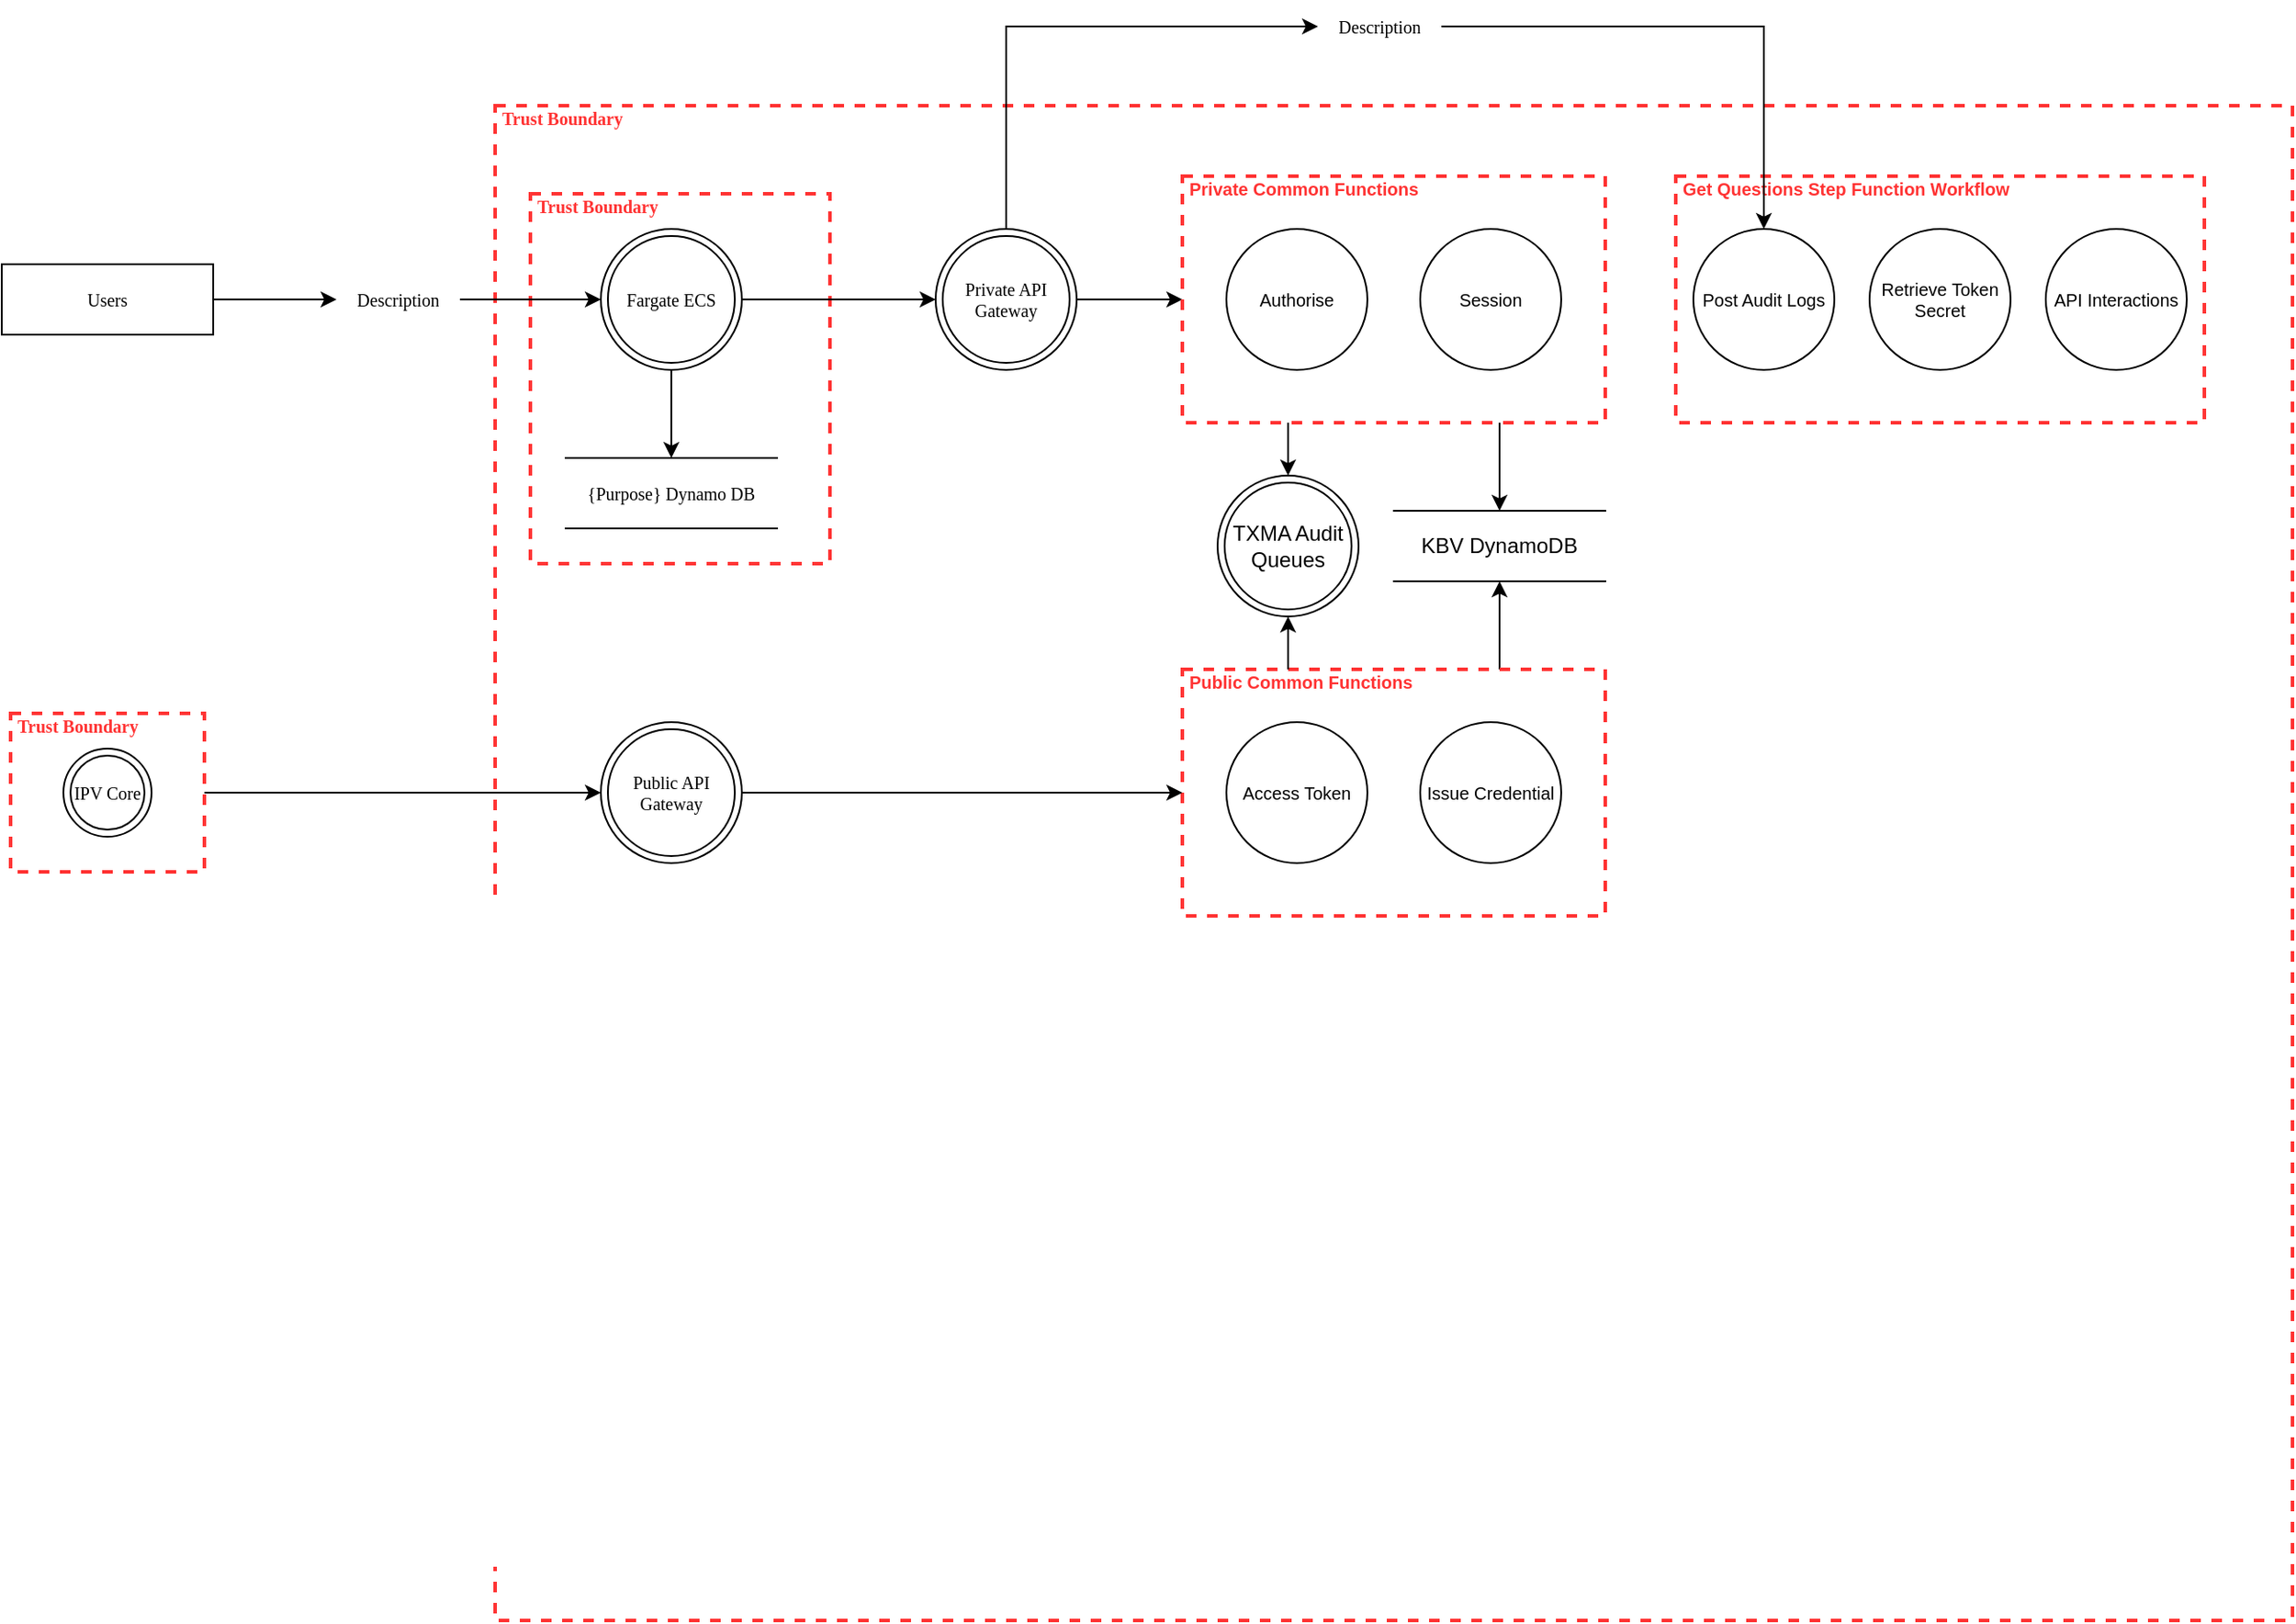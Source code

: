 <mxfile version="22.0.8" type="github">
  <diagram name="Page-1" id="z9mUVyHt2lQAVW82_yQu">
    <mxGraphModel dx="1247" dy="591" grid="1" gridSize="10" guides="1" tooltips="1" connect="1" arrows="1" fold="1" page="1" pageScale="1" pageWidth="827" pageHeight="1169" math="0" shadow="0">
      <root>
        <mxCell id="0" />
        <mxCell id="1" parent="0" />
        <mxCell id="Jy_a5hXC8znkebbUCEHY-8" value="Trust Boundary" style="html=1;fontColor=#FF3333;fontStyle=1;align=left;verticalAlign=top;spacing=0;labelBorderColor=none;fillColor=none;dashed=1;strokeWidth=2;strokeColor=#FF3333;spacingLeft=4;spacingTop=-3;hachureGap=4;fontFamily=Tahoma;fontSize=10;rounded=0;" vertex="1" parent="1">
          <mxGeometry x="290" y="80" width="1020" height="860" as="geometry" />
        </mxCell>
        <mxCell id="Jy_a5hXC8znkebbUCEHY-13" value="Trust Boundary" style="html=1;fontColor=#FF3333;fontStyle=1;align=left;verticalAlign=top;spacing=0;labelBorderColor=none;fillColor=none;dashed=1;strokeWidth=2;strokeColor=#FF3333;spacingLeft=4;spacingTop=-3;hachureGap=4;fontFamily=Tahoma;fontSize=10;rounded=0;" vertex="1" parent="1">
          <mxGeometry x="310" y="130" width="170" height="210" as="geometry" />
        </mxCell>
        <mxCell id="Jy_a5hXC8znkebbUCEHY-1" value="Users" style="rounded=0;whiteSpace=wrap;html=1;hachureGap=4;fontFamily=Tahoma;fontSize=10;" vertex="1" parent="1">
          <mxGeometry x="10" y="170" width="120" height="40" as="geometry" />
        </mxCell>
        <mxCell id="Jy_a5hXC8znkebbUCEHY-5" value="" style="edgeStyle=orthogonalEdgeStyle;rounded=0;hachureGap=4;orthogonalLoop=1;jettySize=auto;html=1;fontFamily=Tahoma;fontSize=10;" edge="1" parent="1" source="Jy_a5hXC8znkebbUCEHY-2" target="Jy_a5hXC8znkebbUCEHY-4">
          <mxGeometry relative="1" as="geometry" />
        </mxCell>
        <mxCell id="Jy_a5hXC8znkebbUCEHY-2" value="Fargate ECS" style="ellipse;shape=doubleEllipse;whiteSpace=wrap;html=1;aspect=fixed;hachureGap=4;fontFamily=Tahoma;fontSize=10;rounded=0;" vertex="1" parent="1">
          <mxGeometry x="350" y="150" width="80" height="80" as="geometry" />
        </mxCell>
        <mxCell id="Jy_a5hXC8znkebbUCEHY-3" value="" style="endArrow=classic;html=1;fontColor=#FF3333;rounded=0;hachureGap=4;fontFamily=Tahoma;fontSize=10;" edge="1" parent="1" source="Jy_a5hXC8znkebbUCEHY-6" target="Jy_a5hXC8znkebbUCEHY-2">
          <mxGeometry width="50" height="50" relative="1" as="geometry">
            <mxPoint x="80" y="420" as="sourcePoint" />
            <mxPoint x="130" y="370" as="targetPoint" />
          </mxGeometry>
        </mxCell>
        <mxCell id="Jy_a5hXC8znkebbUCEHY-4" value="{Purpose} Dynamo DB" style="shape=partialRectangle;whiteSpace=wrap;html=1;left=0;right=0;fillColor=none;hachureGap=4;fontFamily=Tahoma;fontSize=10;rounded=0;" vertex="1" parent="1">
          <mxGeometry x="330" y="280" width="120" height="40" as="geometry" />
        </mxCell>
        <mxCell id="Jy_a5hXC8znkebbUCEHY-7" value="" style="endArrow=classic;html=1;fontColor=#FF3333;rounded=0;hachureGap=4;fontFamily=Tahoma;fontSize=10;" edge="1" parent="1" source="Jy_a5hXC8znkebbUCEHY-1" target="Jy_a5hXC8znkebbUCEHY-6">
          <mxGeometry width="50" height="50" relative="1" as="geometry">
            <mxPoint x="130" y="190" as="sourcePoint" />
            <mxPoint x="350" y="190" as="targetPoint" />
          </mxGeometry>
        </mxCell>
        <mxCell id="Jy_a5hXC8znkebbUCEHY-6" value="Description" style="text;html=1;strokeColor=none;fillColor=none;align=center;verticalAlign=middle;whiteSpace=wrap;overflow=hidden;fontSize=10;fontFamily=Tahoma;rounded=0;" vertex="1" parent="1">
          <mxGeometry x="200" y="175" width="70" height="30" as="geometry" />
        </mxCell>
        <mxCell id="Jy_a5hXC8znkebbUCEHY-9" value="Public API Gateway" style="ellipse;shape=doubleEllipse;whiteSpace=wrap;html=1;aspect=fixed;hachureGap=4;fontFamily=Tahoma;fontSize=10;rounded=0;" vertex="1" parent="1">
          <mxGeometry x="350" y="430" width="80" height="80" as="geometry" />
        </mxCell>
        <mxCell id="Jy_a5hXC8znkebbUCEHY-12" value="" style="rounded=0;hachureGap=4;orthogonalLoop=1;jettySize=auto;html=1;fontFamily=Tahoma;fontSize=10;" edge="1" parent="1" source="Jy_a5hXC8znkebbUCEHY-10" target="Jy_a5hXC8znkebbUCEHY-9">
          <mxGeometry relative="1" as="geometry">
            <mxPoint x="250" y="421" as="targetPoint" />
          </mxGeometry>
        </mxCell>
        <mxCell id="Jy_a5hXC8znkebbUCEHY-10" value="Trust Boundary" style="html=1;fontColor=#FF3333;fontStyle=1;align=left;verticalAlign=top;spacing=0;labelBorderColor=none;fillColor=none;dashed=1;strokeWidth=2;strokeColor=#FF3333;spacingLeft=4;spacingTop=-3;hachureGap=4;fontFamily=Tahoma;fontSize=10;rounded=0;" vertex="1" parent="1">
          <mxGeometry x="15" y="425" width="110" height="90" as="geometry" />
        </mxCell>
        <mxCell id="Jy_a5hXC8znkebbUCEHY-11" value="IPV Core" style="ellipse;shape=doubleEllipse;whiteSpace=wrap;html=1;aspect=fixed;hachureGap=4;fontFamily=Tahoma;fontSize=10;rounded=0;" vertex="1" parent="1">
          <mxGeometry x="45" y="445" width="50" height="50" as="geometry" />
        </mxCell>
        <mxCell id="Jy_a5hXC8znkebbUCEHY-19" value="" style="edgeStyle=orthogonalEdgeStyle;rounded=0;orthogonalLoop=1;jettySize=auto;html=1;entryX=0;entryY=0.5;entryDx=0;entryDy=0;" edge="1" parent="1" source="Jy_a5hXC8znkebbUCEHY-14" target="Jy_a5hXC8znkebbUCEHY-16">
          <mxGeometry relative="1" as="geometry" />
        </mxCell>
        <object label="Private API Gateway" ID="83c4df4c-92b6-4c3d-95a7-eb5b5db67104" id="Jy_a5hXC8znkebbUCEHY-14">
          <mxCell style="ellipse;shape=doubleEllipse;whiteSpace=wrap;html=1;aspect=fixed;hachureGap=4;fontFamily=Tahoma;fontSize=10;rounded=0;" vertex="1" parent="1">
            <mxGeometry x="540" y="150" width="80" height="80" as="geometry" />
          </mxCell>
        </object>
        <mxCell id="Jy_a5hXC8znkebbUCEHY-15" value="" style="endArrow=classic;html=1;fontColor=#FF3333;rounded=0;elbow=vertical;exitX=1;exitY=0.5;exitDx=0;exitDy=0;fontSize=10;" edge="1" parent="1" source="Jy_a5hXC8znkebbUCEHY-2" target="Jy_a5hXC8znkebbUCEHY-14">
          <mxGeometry width="50" height="50" relative="1" as="geometry">
            <mxPoint x="10" y="390" as="sourcePoint" />
            <mxPoint x="60" y="340" as="targetPoint" />
          </mxGeometry>
        </mxCell>
        <mxCell id="Jy_a5hXC8znkebbUCEHY-29" value="" style="edgeStyle=orthogonalEdgeStyle;rounded=0;orthogonalLoop=1;jettySize=auto;html=1;" edge="1" parent="1" source="Jy_a5hXC8znkebbUCEHY-16" target="Jy_a5hXC8znkebbUCEHY-28">
          <mxGeometry relative="1" as="geometry">
            <Array as="points">
              <mxPoint x="860" y="280" />
              <mxPoint x="860" y="280" />
            </Array>
          </mxGeometry>
        </mxCell>
        <mxCell id="Jy_a5hXC8znkebbUCEHY-16" value="Private Common Functions" style="html=1;fontColor=#FF3333;fontStyle=1;align=left;verticalAlign=top;spacing=0;labelBorderColor=none;fillColor=none;dashed=1;strokeWidth=2;strokeColor=#FF3333;spacingLeft=4;spacingTop=-3;fontSize=10;" vertex="1" parent="1">
          <mxGeometry x="680" y="120" width="240" height="140" as="geometry" />
        </mxCell>
        <mxCell id="Jy_a5hXC8znkebbUCEHY-17" value="Authorise" style="ellipse;whiteSpace=wrap;html=1;aspect=fixed;fontSize=10;" vertex="1" parent="1">
          <mxGeometry x="705" y="150" width="80" height="80" as="geometry" />
        </mxCell>
        <mxCell id="Jy_a5hXC8znkebbUCEHY-18" value="Session" style="ellipse;whiteSpace=wrap;html=1;aspect=fixed;fontSize=10;" vertex="1" parent="1">
          <mxGeometry x="815" y="150" width="80" height="80" as="geometry" />
        </mxCell>
        <mxCell id="Jy_a5hXC8znkebbUCEHY-30" value="" style="edgeStyle=orthogonalEdgeStyle;rounded=0;orthogonalLoop=1;jettySize=auto;html=1;" edge="1" parent="1" source="Jy_a5hXC8znkebbUCEHY-21" target="Jy_a5hXC8znkebbUCEHY-28">
          <mxGeometry relative="1" as="geometry">
            <Array as="points">
              <mxPoint x="860" y="370" />
              <mxPoint x="860" y="370" />
            </Array>
          </mxGeometry>
        </mxCell>
        <mxCell id="Jy_a5hXC8znkebbUCEHY-21" value="Public Common Functions" style="html=1;fontColor=#FF3333;fontStyle=1;align=left;verticalAlign=top;spacing=0;labelBorderColor=none;fillColor=none;dashed=1;strokeWidth=2;strokeColor=#FF3333;spacingLeft=4;spacingTop=-3;fontSize=10;" vertex="1" parent="1">
          <mxGeometry x="680" y="400" width="240" height="140" as="geometry" />
        </mxCell>
        <mxCell id="Jy_a5hXC8znkebbUCEHY-22" value="Access Token" style="ellipse;whiteSpace=wrap;html=1;aspect=fixed;fontSize=10;" vertex="1" parent="1">
          <mxGeometry x="705" y="430" width="80" height="80" as="geometry" />
        </mxCell>
        <mxCell id="Jy_a5hXC8znkebbUCEHY-23" value="Issue Credential" style="ellipse;whiteSpace=wrap;html=1;aspect=fixed;fontSize=10;" vertex="1" parent="1">
          <mxGeometry x="815" y="430" width="80" height="80" as="geometry" />
        </mxCell>
        <mxCell id="Jy_a5hXC8znkebbUCEHY-24" value="" style="endArrow=classic;html=1;fontColor=#FF3333;rounded=0;entryX=0;entryY=0.5;entryDx=0;entryDy=0;" edge="1" parent="1" source="Jy_a5hXC8znkebbUCEHY-9" target="Jy_a5hXC8znkebbUCEHY-21">
          <mxGeometry width="50" height="50" relative="1" as="geometry">
            <mxPoint x="590" y="391" as="sourcePoint" />
            <mxPoint x="640" y="341" as="targetPoint" />
          </mxGeometry>
        </mxCell>
        <mxCell id="Jy_a5hXC8znkebbUCEHY-25" value="TXMA Audit Queues" style="ellipse;shape=doubleEllipse;whiteSpace=wrap;html=1;aspect=fixed;" vertex="1" parent="1">
          <mxGeometry x="700" y="290" width="80" height="80" as="geometry" />
        </mxCell>
        <mxCell id="Jy_a5hXC8znkebbUCEHY-26" value="" style="endArrow=classic;html=1;fontColor=#FF3333;rounded=0;exitX=0.25;exitY=0;exitDx=0;exitDy=0;" edge="1" parent="1" source="Jy_a5hXC8znkebbUCEHY-21" target="Jy_a5hXC8znkebbUCEHY-25">
          <mxGeometry width="50" height="50" relative="1" as="geometry">
            <mxPoint x="760" y="450" as="sourcePoint" />
            <mxPoint x="810" y="400" as="targetPoint" />
          </mxGeometry>
        </mxCell>
        <mxCell id="Jy_a5hXC8znkebbUCEHY-27" value="" style="endArrow=classic;html=1;fontColor=#FF3333;rounded=0;exitX=0.25;exitY=1;exitDx=0;exitDy=0;" edge="1" parent="1" source="Jy_a5hXC8znkebbUCEHY-16" target="Jy_a5hXC8znkebbUCEHY-25">
          <mxGeometry width="50" height="50" relative="1" as="geometry">
            <mxPoint x="760" y="450" as="sourcePoint" />
            <mxPoint x="810" y="400" as="targetPoint" />
          </mxGeometry>
        </mxCell>
        <mxCell id="Jy_a5hXC8znkebbUCEHY-28" value="KBV DynamoDB" style="shape=partialRectangle;whiteSpace=wrap;html=1;left=0;right=0;fillColor=none;" vertex="1" parent="1">
          <mxGeometry x="800" y="310" width="120" height="40" as="geometry" />
        </mxCell>
        <mxCell id="Jy_a5hXC8znkebbUCEHY-32" value="Get Questions Step Function Workflow" style="html=1;fontColor=#FF3333;fontStyle=1;align=left;verticalAlign=top;spacing=0;labelBorderColor=none;fillColor=none;dashed=1;strokeWidth=2;strokeColor=#FF3333;spacingLeft=4;spacingTop=-3;fontSize=10;" vertex="1" parent="1">
          <mxGeometry x="960" y="120" width="300" height="140" as="geometry" />
        </mxCell>
        <mxCell id="Jy_a5hXC8znkebbUCEHY-33" value="Post Audit Logs" style="ellipse;whiteSpace=wrap;html=1;aspect=fixed;fontSize=10;" vertex="1" parent="1">
          <mxGeometry x="970" y="150" width="80" height="80" as="geometry" />
        </mxCell>
        <mxCell id="Jy_a5hXC8znkebbUCEHY-34" value="Retrieve Token Secret" style="ellipse;whiteSpace=wrap;html=1;aspect=fixed;fontSize=10;" vertex="1" parent="1">
          <mxGeometry x="1070" y="150" width="80" height="80" as="geometry" />
        </mxCell>
        <mxCell id="Jy_a5hXC8znkebbUCEHY-35" value="API Interactions" style="ellipse;whiteSpace=wrap;html=1;aspect=fixed;fontSize=10;" vertex="1" parent="1">
          <mxGeometry x="1170" y="150" width="80" height="80" as="geometry" />
        </mxCell>
        <mxCell id="Jy_a5hXC8znkebbUCEHY-39" value="" style="edgeStyle=orthogonalEdgeStyle;rounded=0;orthogonalLoop=1;jettySize=auto;html=1;entryX=0;entryY=0.5;entryDx=0;entryDy=0;" edge="1" parent="1" source="Jy_a5hXC8znkebbUCEHY-14" target="Jy_a5hXC8znkebbUCEHY-38">
          <mxGeometry relative="1" as="geometry">
            <mxPoint x="580" y="150" as="sourcePoint" />
            <mxPoint x="1010" y="150" as="targetPoint" />
            <Array as="points">
              <mxPoint x="580" y="35" />
            </Array>
          </mxGeometry>
        </mxCell>
        <mxCell id="Jy_a5hXC8znkebbUCEHY-40" value="" style="edgeStyle=orthogonalEdgeStyle;rounded=0;orthogonalLoop=1;jettySize=auto;html=1;" edge="1" parent="1" source="Jy_a5hXC8znkebbUCEHY-38" target="Jy_a5hXC8znkebbUCEHY-33">
          <mxGeometry relative="1" as="geometry">
            <mxPoint x="810" y="90" as="targetPoint" />
          </mxGeometry>
        </mxCell>
        <mxCell id="Jy_a5hXC8znkebbUCEHY-38" value="Description" style="text;html=1;strokeColor=none;fillColor=none;align=center;verticalAlign=middle;whiteSpace=wrap;overflow=hidden;fontSize=10;fontFamily=Tahoma;rounded=0;" vertex="1" parent="1">
          <mxGeometry x="757" y="20" width="70" height="30" as="geometry" />
        </mxCell>
      </root>
    </mxGraphModel>
  </diagram>
</mxfile>
